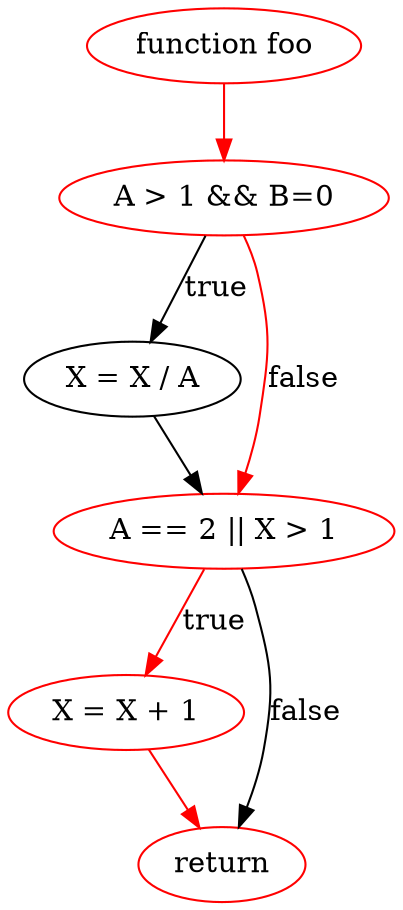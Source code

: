 digraph path2 {
a [label="function foo" color=red];
b [label="A > 1 && B=0" color=red];
c [label="X = X / A"];
d [label="A == 2 || X > 1" color=red];
e [label="X = X + 1" color=red];
f [label="return" color=red];
a -> b [color="red"];
b -> c [label="true"];
b -> d [label="false" color=red];
c -> d;
d -> e [label="true" color=red];
e -> f [color=red];
d -> f [label="false"];
}